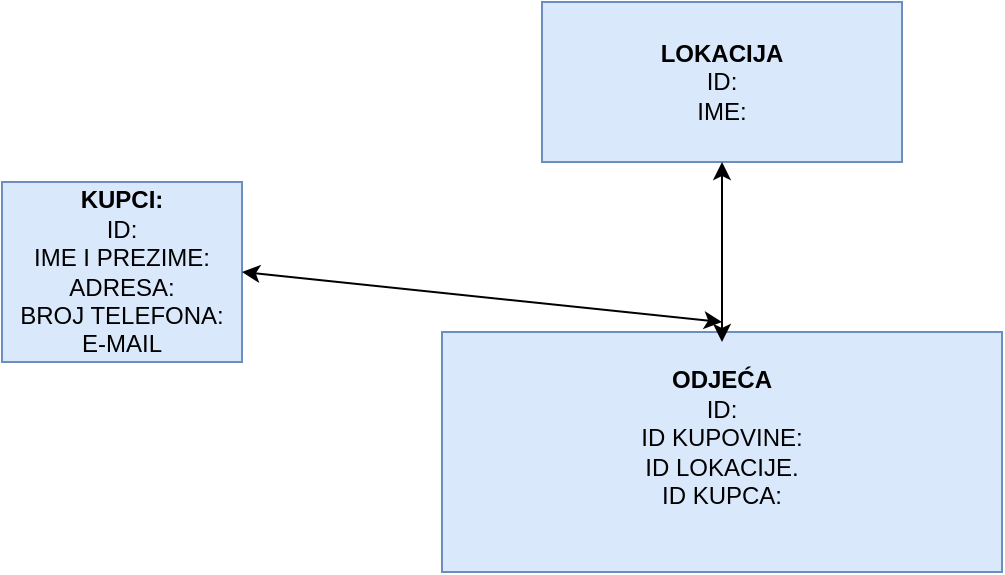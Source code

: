 <mxfile version="15.2.7" type="github">
  <diagram name="Page-1" id="2ca16b54-16f6-2749-3443-fa8db7711227">
    <mxGraphModel dx="868" dy="482" grid="1" gridSize="10" guides="1" tooltips="1" connect="1" arrows="1" fold="1" page="1" pageScale="1" pageWidth="1100" pageHeight="850" background="none" math="0" shadow="0">
      <root>
        <mxCell id="0" />
        <mxCell id="1" parent="0" />
        <mxCell id="KsyE07cuNZkEJcJu-xXC-20" value="&lt;b&gt;ODJEĆA&lt;/b&gt;&lt;br&gt;ID:&lt;br&gt;ID KUPOVINE:&lt;br&gt;ID LOKACIJE.&lt;br&gt;ID KUPCA:&lt;br&gt;&lt;br&gt;" style="rounded=0;whiteSpace=wrap;html=1;fillColor=#dae8fc;strokeColor=#6c8ebf;" vertex="1" parent="1">
          <mxGeometry x="310" y="365" width="280" height="120" as="geometry" />
        </mxCell>
        <mxCell id="KsyE07cuNZkEJcJu-xXC-21" value="&lt;b&gt;LOKACIJA&lt;/b&gt;&lt;br&gt;ID:&lt;br&gt;IME:&lt;br&gt;" style="rounded=0;whiteSpace=wrap;html=1;fillColor=#dae8fc;strokeColor=#6c8ebf;" vertex="1" parent="1">
          <mxGeometry x="360" y="200" width="180" height="80" as="geometry" />
        </mxCell>
        <mxCell id="KsyE07cuNZkEJcJu-xXC-22" value="&lt;b&gt;KUPCI:&lt;br&gt;&lt;/b&gt;ID:&lt;br&gt;IME I PREZIME:&lt;br&gt;ADRESA:&lt;br&gt;BROJ TELEFONA:&lt;br&gt;E-MAIL" style="rounded=0;whiteSpace=wrap;html=1;fillColor=#dae8fc;strokeColor=#6c8ebf;" vertex="1" parent="1">
          <mxGeometry x="90" y="290" width="120" height="90" as="geometry" />
        </mxCell>
        <mxCell id="KsyE07cuNZkEJcJu-xXC-23" value="" style="endArrow=classic;startArrow=classic;html=1;entryX=0.5;entryY=1;entryDx=0;entryDy=0;" edge="1" parent="1" target="KsyE07cuNZkEJcJu-xXC-21">
          <mxGeometry width="50" height="50" relative="1" as="geometry">
            <mxPoint x="450" y="370" as="sourcePoint" />
            <mxPoint x="520" y="260" as="targetPoint" />
          </mxGeometry>
        </mxCell>
        <mxCell id="KsyE07cuNZkEJcJu-xXC-26" value="" style="endArrow=classic;startArrow=classic;html=1;entryX=1;entryY=0.5;entryDx=0;entryDy=0;" edge="1" parent="1" target="KsyE07cuNZkEJcJu-xXC-22">
          <mxGeometry width="50" height="50" relative="1" as="geometry">
            <mxPoint x="450" y="360" as="sourcePoint" />
            <mxPoint x="520" y="260" as="targetPoint" />
          </mxGeometry>
        </mxCell>
      </root>
    </mxGraphModel>
  </diagram>
</mxfile>
